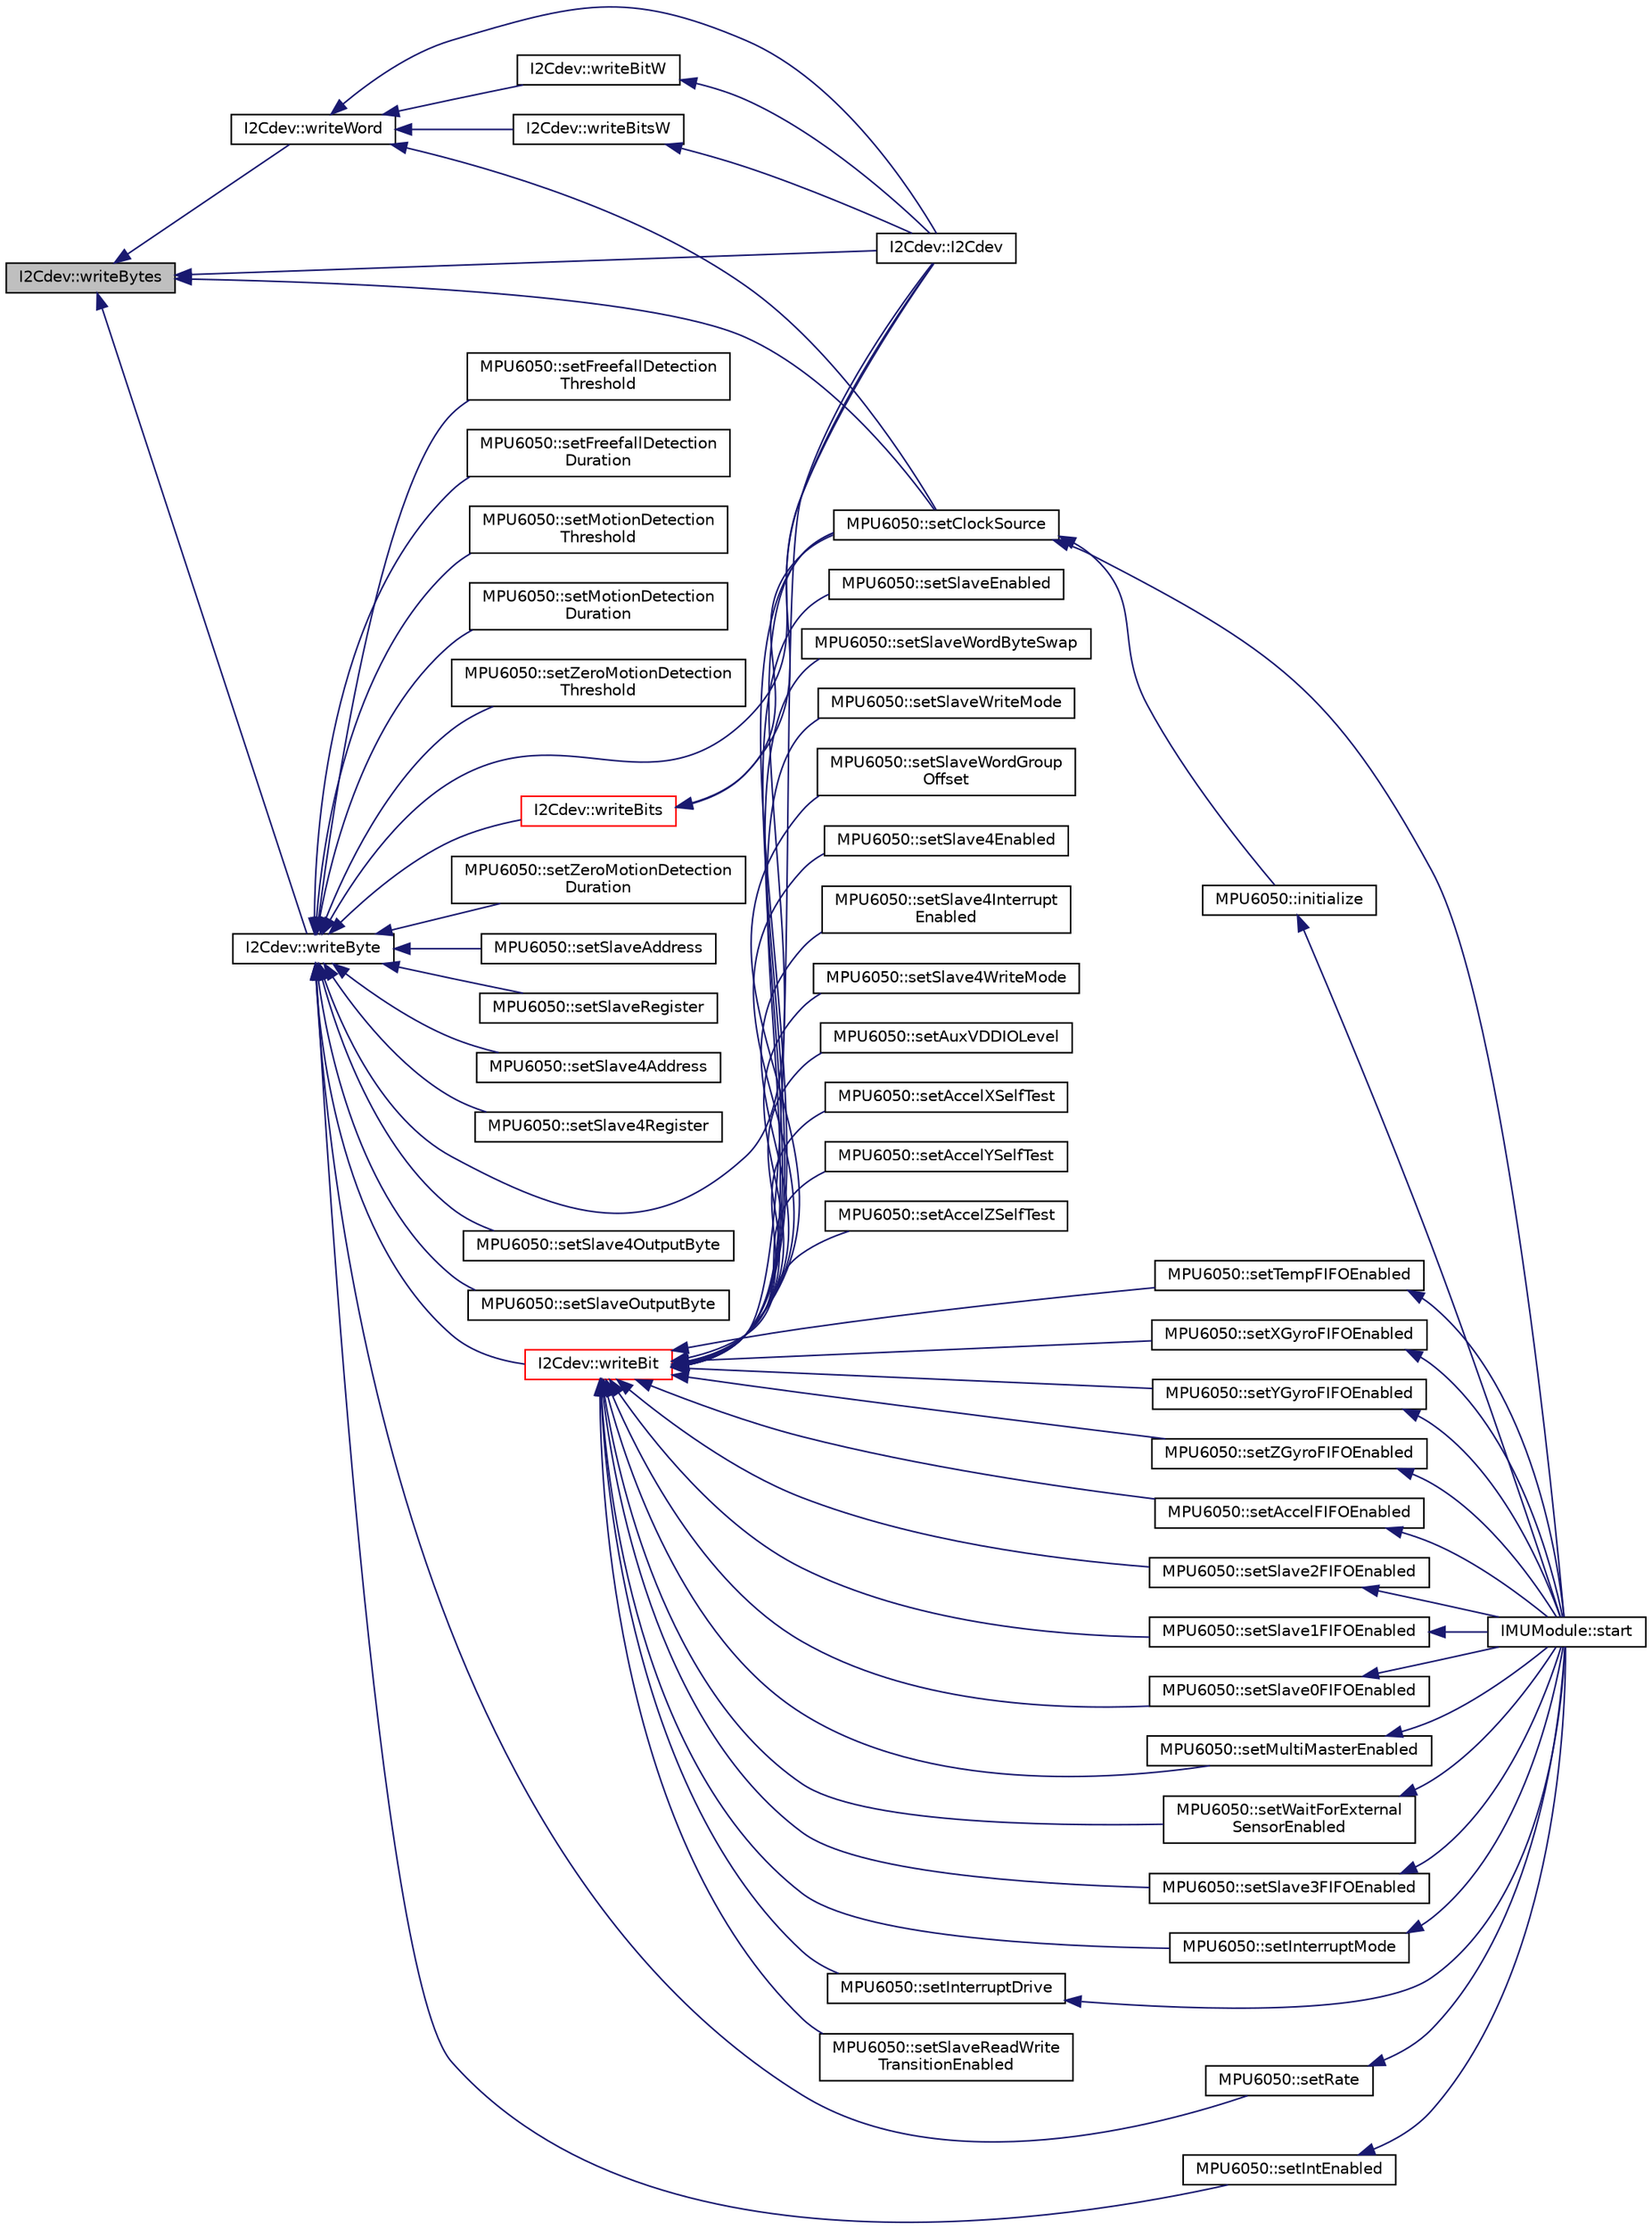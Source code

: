 digraph "I2Cdev::writeBytes"
{
  edge [fontname="Helvetica",fontsize="10",labelfontname="Helvetica",labelfontsize="10"];
  node [fontname="Helvetica",fontsize="10",shape=record];
  rankdir="LR";
  Node671 [label="I2Cdev::writeBytes",height=0.2,width=0.4,color="black", fillcolor="grey75", style="filled", fontcolor="black"];
  Node671 -> Node672 [dir="back",color="midnightblue",fontsize="10",style="solid",fontname="Helvetica"];
  Node672 [label="I2Cdev::I2Cdev",height=0.2,width=0.4,color="black", fillcolor="white", style="filled",URL="$class_i2_cdev.html#a2f70586510cbda5c5267a10b4ca220b9"];
  Node671 -> Node673 [dir="back",color="midnightblue",fontsize="10",style="solid",fontname="Helvetica"];
  Node673 [label="I2Cdev::writeByte",height=0.2,width=0.4,color="black", fillcolor="white", style="filled",URL="$class_i2_cdev.html#aeb297637ef985cd562da465ba61b7042",tooltip="Write single byte to an 8-bit device register. "];
  Node673 -> Node672 [dir="back",color="midnightblue",fontsize="10",style="solid",fontname="Helvetica"];
  Node673 -> Node674 [dir="back",color="midnightblue",fontsize="10",style="solid",fontname="Helvetica"];
  Node674 [label="I2Cdev::writeBit",height=0.2,width=0.4,color="red", fillcolor="white", style="filled",URL="$class_i2_cdev.html#aa68890af87de5471d32e583ebbd91acb",tooltip="write a single bit in an 8-bit device register. "];
  Node674 -> Node672 [dir="back",color="midnightblue",fontsize="10",style="solid",fontname="Helvetica"];
  Node674 -> Node675 [dir="back",color="midnightblue",fontsize="10",style="solid",fontname="Helvetica"];
  Node675 [label="MPU6050::setAuxVDDIOLevel",height=0.2,width=0.4,color="black", fillcolor="white", style="filled",URL="$class_m_p_u6050.html#a7c666c20e26869bc80646f1b2c3d69bc",tooltip="Set the auxiliary I2C supply voltage level. "];
  Node674 -> Node676 [dir="back",color="midnightblue",fontsize="10",style="solid",fontname="Helvetica"];
  Node676 [label="MPU6050::setAccelXSelfTest",height=0.2,width=0.4,color="black", fillcolor="white", style="filled",URL="$class_m_p_u6050.html#ac2ab843dc9d241056ed0f891195cdbf9",tooltip="Get self-test enabled setting for accelerometer X axis. "];
  Node674 -> Node677 [dir="back",color="midnightblue",fontsize="10",style="solid",fontname="Helvetica"];
  Node677 [label="MPU6050::setAccelYSelfTest",height=0.2,width=0.4,color="black", fillcolor="white", style="filled",URL="$class_m_p_u6050.html#ad5847430ab297959e4d0e9b81ba2e3ba",tooltip="Get self-test enabled value for accelerometer Y axis. "];
  Node674 -> Node678 [dir="back",color="midnightblue",fontsize="10",style="solid",fontname="Helvetica"];
  Node678 [label="MPU6050::setAccelZSelfTest",height=0.2,width=0.4,color="black", fillcolor="white", style="filled",URL="$class_m_p_u6050.html#a8eb8ba039af9a47e0475a3835b87f404",tooltip="Set self-test enabled value for accelerometer Z axis. "];
  Node674 -> Node679 [dir="back",color="midnightblue",fontsize="10",style="solid",fontname="Helvetica"];
  Node679 [label="MPU6050::setTempFIFOEnabled",height=0.2,width=0.4,color="black", fillcolor="white", style="filled",URL="$class_m_p_u6050.html#ae528a25b4997ad0e3091a012e4e4419e",tooltip="Set temperature FIFO enabled value. "];
  Node679 -> Node680 [dir="back",color="midnightblue",fontsize="10",style="solid",fontname="Helvetica"];
  Node680 [label="IMUModule::start",height=0.2,width=0.4,color="black", fillcolor="white", style="filled",URL="$class_i_m_u_module.html#aba29f7665d8ec8f0eefe802f1c2b741c",tooltip="Called once to initialize the module. "];
  Node674 -> Node681 [dir="back",color="midnightblue",fontsize="10",style="solid",fontname="Helvetica"];
  Node681 [label="MPU6050::setXGyroFIFOEnabled",height=0.2,width=0.4,color="black", fillcolor="white", style="filled",URL="$class_m_p_u6050.html#a53a03d1f255a62f01375c870cdc85767",tooltip="Set gyroscope X-axis FIFO enabled value. "];
  Node681 -> Node680 [dir="back",color="midnightblue",fontsize="10",style="solid",fontname="Helvetica"];
  Node674 -> Node682 [dir="back",color="midnightblue",fontsize="10",style="solid",fontname="Helvetica"];
  Node682 [label="MPU6050::setYGyroFIFOEnabled",height=0.2,width=0.4,color="black", fillcolor="white", style="filled",URL="$class_m_p_u6050.html#a16eb12bbf07bc17a9d852941d834175e",tooltip="Set gyroscope Y-axis FIFO enabled value. "];
  Node682 -> Node680 [dir="back",color="midnightblue",fontsize="10",style="solid",fontname="Helvetica"];
  Node674 -> Node683 [dir="back",color="midnightblue",fontsize="10",style="solid",fontname="Helvetica"];
  Node683 [label="MPU6050::setZGyroFIFOEnabled",height=0.2,width=0.4,color="black", fillcolor="white", style="filled",URL="$class_m_p_u6050.html#af5b5bc39b66466ba910f6eef1259444c",tooltip="Set gyroscope Z-axis FIFO enabled value. "];
  Node683 -> Node680 [dir="back",color="midnightblue",fontsize="10",style="solid",fontname="Helvetica"];
  Node674 -> Node684 [dir="back",color="midnightblue",fontsize="10",style="solid",fontname="Helvetica"];
  Node684 [label="MPU6050::setAccelFIFOEnabled",height=0.2,width=0.4,color="black", fillcolor="white", style="filled",URL="$class_m_p_u6050.html#afccbee85f5cdc95098f6d62d8d417c3f",tooltip="Set accelerometer FIFO enabled value. "];
  Node684 -> Node680 [dir="back",color="midnightblue",fontsize="10",style="solid",fontname="Helvetica"];
  Node674 -> Node685 [dir="back",color="midnightblue",fontsize="10",style="solid",fontname="Helvetica"];
  Node685 [label="MPU6050::setSlave2FIFOEnabled",height=0.2,width=0.4,color="black", fillcolor="white", style="filled",URL="$class_m_p_u6050.html#a38a10ac4f30b96718ec021dc0db8587b",tooltip="Set Slave 2 FIFO enabled value. "];
  Node685 -> Node680 [dir="back",color="midnightblue",fontsize="10",style="solid",fontname="Helvetica"];
  Node674 -> Node686 [dir="back",color="midnightblue",fontsize="10",style="solid",fontname="Helvetica"];
  Node686 [label="MPU6050::setSlave1FIFOEnabled",height=0.2,width=0.4,color="black", fillcolor="white", style="filled",URL="$class_m_p_u6050.html#a5d432fa2fb8b2227f50aa5c7b5befb66",tooltip="Set Slave 1 FIFO enabled value. "];
  Node686 -> Node680 [dir="back",color="midnightblue",fontsize="10",style="solid",fontname="Helvetica"];
  Node674 -> Node687 [dir="back",color="midnightblue",fontsize="10",style="solid",fontname="Helvetica"];
  Node687 [label="MPU6050::setSlave0FIFOEnabled",height=0.2,width=0.4,color="black", fillcolor="white", style="filled",URL="$class_m_p_u6050.html#a97fbf27e1b827f9dfc3c28ff376b54c4",tooltip="Set Slave 0 FIFO enabled value. "];
  Node687 -> Node680 [dir="back",color="midnightblue",fontsize="10",style="solid",fontname="Helvetica"];
  Node674 -> Node688 [dir="back",color="midnightblue",fontsize="10",style="solid",fontname="Helvetica"];
  Node688 [label="MPU6050::setMultiMasterEnabled",height=0.2,width=0.4,color="black", fillcolor="white", style="filled",URL="$class_m_p_u6050.html#a039f5724974c5bf3f373ed9be031441c",tooltip="Set multi-master enabled value. "];
  Node688 -> Node680 [dir="back",color="midnightblue",fontsize="10",style="solid",fontname="Helvetica"];
  Node674 -> Node689 [dir="back",color="midnightblue",fontsize="10",style="solid",fontname="Helvetica"];
  Node689 [label="MPU6050::setWaitForExternal\lSensorEnabled",height=0.2,width=0.4,color="black", fillcolor="white", style="filled",URL="$class_m_p_u6050.html#a20dc4bdedbe1550580c28a6d090291be",tooltip="Set wait-for-external-sensor-data enabled value. "];
  Node689 -> Node680 [dir="back",color="midnightblue",fontsize="10",style="solid",fontname="Helvetica"];
  Node674 -> Node690 [dir="back",color="midnightblue",fontsize="10",style="solid",fontname="Helvetica"];
  Node690 [label="MPU6050::setSlave3FIFOEnabled",height=0.2,width=0.4,color="black", fillcolor="white", style="filled",URL="$class_m_p_u6050.html#a6ed713870c7f6d085ded91a45515a36c",tooltip="Set Slave 3 FIFO enabled value. "];
  Node690 -> Node680 [dir="back",color="midnightblue",fontsize="10",style="solid",fontname="Helvetica"];
  Node674 -> Node691 [dir="back",color="midnightblue",fontsize="10",style="solid",fontname="Helvetica"];
  Node691 [label="MPU6050::setSlaveReadWrite\lTransitionEnabled",height=0.2,width=0.4,color="black", fillcolor="white", style="filled",URL="$class_m_p_u6050.html#a3413efbf2f4e8a27aa8768d9bc34d663",tooltip="Set slave read/write transition enabled value. "];
  Node674 -> Node692 [dir="back",color="midnightblue",fontsize="10",style="solid",fontname="Helvetica"];
  Node692 [label="MPU6050::setSlaveEnabled",height=0.2,width=0.4,color="black", fillcolor="white", style="filled",URL="$class_m_p_u6050.html#afaffa021d7bb41f3a288827080602eee",tooltip="Set the enabled value for the specified slave (0-3). "];
  Node674 -> Node693 [dir="back",color="midnightblue",fontsize="10",style="solid",fontname="Helvetica"];
  Node693 [label="MPU6050::setSlaveWordByteSwap",height=0.2,width=0.4,color="black", fillcolor="white", style="filled",URL="$class_m_p_u6050.html#abeb1f83652066d7543fd3283af794364",tooltip="Set word pair byte-swapping enabled for the specified slave (0-3). "];
  Node674 -> Node694 [dir="back",color="midnightblue",fontsize="10",style="solid",fontname="Helvetica"];
  Node694 [label="MPU6050::setSlaveWriteMode",height=0.2,width=0.4,color="black", fillcolor="white", style="filled",URL="$class_m_p_u6050.html#a3d9bfcb5394c7a382009cd2dc91ce801",tooltip="Set write mode for the specified slave (0-3). "];
  Node674 -> Node695 [dir="back",color="midnightblue",fontsize="10",style="solid",fontname="Helvetica"];
  Node695 [label="MPU6050::setSlaveWordGroup\lOffset",height=0.2,width=0.4,color="black", fillcolor="white", style="filled",URL="$class_m_p_u6050.html#a32602ab86f70b70d3313628fc6c010ae",tooltip="Set word pair grouping order offset for the specified slave (0-3). "];
  Node674 -> Node696 [dir="back",color="midnightblue",fontsize="10",style="solid",fontname="Helvetica"];
  Node696 [label="MPU6050::setSlave4Enabled",height=0.2,width=0.4,color="black", fillcolor="white", style="filled",URL="$class_m_p_u6050.html#a04be2a8c3af6ef174f97769b9b5164a9",tooltip="Set the enabled value for Slave 4. "];
  Node674 -> Node697 [dir="back",color="midnightblue",fontsize="10",style="solid",fontname="Helvetica"];
  Node697 [label="MPU6050::setSlave4Interrupt\lEnabled",height=0.2,width=0.4,color="black", fillcolor="white", style="filled",URL="$class_m_p_u6050.html#a7d7498ebc26f8a1fe8c9dcf40cd5d265",tooltip="Set the enabled value for Slave 4 transaction interrupts. "];
  Node674 -> Node698 [dir="back",color="midnightblue",fontsize="10",style="solid",fontname="Helvetica"];
  Node698 [label="MPU6050::setSlave4WriteMode",height=0.2,width=0.4,color="black", fillcolor="white", style="filled",URL="$class_m_p_u6050.html#af1402fe7f3e1cc0dedb6714351cbca4e",tooltip="Set write mode for the Slave 4. "];
  Node674 -> Node699 [dir="back",color="midnightblue",fontsize="10",style="solid",fontname="Helvetica"];
  Node699 [label="MPU6050::setInterruptMode",height=0.2,width=0.4,color="black", fillcolor="white", style="filled",URL="$class_m_p_u6050.html#a003a098a1521c5ef4df50c0a8a2d47ab",tooltip="Set interrupt logic level mode. "];
  Node699 -> Node680 [dir="back",color="midnightblue",fontsize="10",style="solid",fontname="Helvetica"];
  Node674 -> Node700 [dir="back",color="midnightblue",fontsize="10",style="solid",fontname="Helvetica"];
  Node700 [label="MPU6050::setInterruptDrive",height=0.2,width=0.4,color="black", fillcolor="white", style="filled",URL="$class_m_p_u6050.html#a9d9d6aeea346e6f6fad8e4a428cf3301",tooltip="Set interrupt drive mode. "];
  Node700 -> Node680 [dir="back",color="midnightblue",fontsize="10",style="solid",fontname="Helvetica"];
  Node674 -> Node729 [dir="back",color="midnightblue",fontsize="10",style="solid",fontname="Helvetica"];
  Node729 [label="MPU6050::setClockSource",height=0.2,width=0.4,color="black", fillcolor="white", style="filled",URL="$class_m_p_u6050.html#a4c1cd147d038e024bdeaa053c4d77734",tooltip="Set clock source setting. "];
  Node729 -> Node680 [dir="back",color="midnightblue",fontsize="10",style="solid",fontname="Helvetica"];
  Node729 -> Node726 [dir="back",color="midnightblue",fontsize="10",style="solid",fontname="Helvetica"];
  Node726 [label="MPU6050::initialize",height=0.2,width=0.4,color="black", fillcolor="white", style="filled",URL="$class_m_p_u6050.html#abd8fc6c18adf158011118fbccc7e7054",tooltip="Power on and prepare for general usage. "];
  Node726 -> Node680 [dir="back",color="midnightblue",fontsize="10",style="solid",fontname="Helvetica"];
  Node673 -> Node730 [dir="back",color="midnightblue",fontsize="10",style="solid",fontname="Helvetica"];
  Node730 [label="I2Cdev::writeBits",height=0.2,width=0.4,color="red", fillcolor="white", style="filled",URL="$class_i2_cdev.html#a913371251b6a41520c080115650e1b59",tooltip="Write multiple bits in an 8-bit device register. "];
  Node730 -> Node672 [dir="back",color="midnightblue",fontsize="10",style="solid",fontname="Helvetica"];
  Node730 -> Node729 [dir="back",color="midnightblue",fontsize="10",style="solid",fontname="Helvetica"];
  Node673 -> Node742 [dir="back",color="midnightblue",fontsize="10",style="solid",fontname="Helvetica"];
  Node742 [label="MPU6050::setRate",height=0.2,width=0.4,color="black", fillcolor="white", style="filled",URL="$class_m_p_u6050.html#a7d03801d6b656e8e12cd3c1dd97824a8",tooltip="Set gyroscope sample rate divider. "];
  Node742 -> Node680 [dir="back",color="midnightblue",fontsize="10",style="solid",fontname="Helvetica"];
  Node673 -> Node743 [dir="back",color="midnightblue",fontsize="10",style="solid",fontname="Helvetica"];
  Node743 [label="MPU6050::setFreefallDetection\lThreshold",height=0.2,width=0.4,color="black", fillcolor="white", style="filled",URL="$class_m_p_u6050.html#af704e1a4eb01522b146abeba78c32716",tooltip="Get free-fall event acceleration threshold. "];
  Node673 -> Node744 [dir="back",color="midnightblue",fontsize="10",style="solid",fontname="Helvetica"];
  Node744 [label="MPU6050::setFreefallDetection\lDuration",height=0.2,width=0.4,color="black", fillcolor="white", style="filled",URL="$class_m_p_u6050.html#a41eeb40a654465966d260e3d31c4de4b",tooltip="Get free-fall event duration threshold. "];
  Node673 -> Node745 [dir="back",color="midnightblue",fontsize="10",style="solid",fontname="Helvetica"];
  Node745 [label="MPU6050::setMotionDetection\lThreshold",height=0.2,width=0.4,color="black", fillcolor="white", style="filled",URL="$class_m_p_u6050.html#aa23c8d66502345c30915e69975fd2cc9",tooltip="Set free-fall event acceleration threshold. "];
  Node673 -> Node746 [dir="back",color="midnightblue",fontsize="10",style="solid",fontname="Helvetica"];
  Node746 [label="MPU6050::setMotionDetection\lDuration",height=0.2,width=0.4,color="black", fillcolor="white", style="filled",URL="$class_m_p_u6050.html#a6d81616aaa47539217057891c91ff08f",tooltip="Set motion detection event duration threshold. "];
  Node673 -> Node747 [dir="back",color="midnightblue",fontsize="10",style="solid",fontname="Helvetica"];
  Node747 [label="MPU6050::setZeroMotionDetection\lThreshold",height=0.2,width=0.4,color="black", fillcolor="white", style="filled",URL="$class_m_p_u6050.html#a347a51fd25de20b9ead4659015ef793b",tooltip="Set zero motion detection event acceleration threshold. "];
  Node673 -> Node748 [dir="back",color="midnightblue",fontsize="10",style="solid",fontname="Helvetica"];
  Node748 [label="MPU6050::setZeroMotionDetection\lDuration",height=0.2,width=0.4,color="black", fillcolor="white", style="filled",URL="$class_m_p_u6050.html#a6d25a21e1673682f096399b719c66d2c",tooltip="Set zero motion detection event duration threshold. "];
  Node673 -> Node749 [dir="back",color="midnightblue",fontsize="10",style="solid",fontname="Helvetica"];
  Node749 [label="MPU6050::setSlaveAddress",height=0.2,width=0.4,color="black", fillcolor="white", style="filled",URL="$class_m_p_u6050.html#a3c07eb2c59fff3ddc7186319ee40ba6f",tooltip="Set the I2C address of the specified slave (0-3). "];
  Node673 -> Node750 [dir="back",color="midnightblue",fontsize="10",style="solid",fontname="Helvetica"];
  Node750 [label="MPU6050::setSlaveRegister",height=0.2,width=0.4,color="black", fillcolor="white", style="filled",URL="$class_m_p_u6050.html#a62851e982059a2462d52c210ad764a1c",tooltip="Set the active internal register for the specified slave (0-3). "];
  Node673 -> Node751 [dir="back",color="midnightblue",fontsize="10",style="solid",fontname="Helvetica"];
  Node751 [label="MPU6050::setSlave4Address",height=0.2,width=0.4,color="black", fillcolor="white", style="filled",URL="$class_m_p_u6050.html#a6985da2cbc37be3fefbe3c16bf8d34a6",tooltip="Set the I2C address of Slave 4. "];
  Node673 -> Node752 [dir="back",color="midnightblue",fontsize="10",style="solid",fontname="Helvetica"];
  Node752 [label="MPU6050::setSlave4Register",height=0.2,width=0.4,color="black", fillcolor="white", style="filled",URL="$class_m_p_u6050.html#ae54dc358da048e61a1ac68012300fdaa",tooltip="Set the active internal register for Slave 4. "];
  Node673 -> Node753 [dir="back",color="midnightblue",fontsize="10",style="solid",fontname="Helvetica"];
  Node753 [label="MPU6050::setSlave4OutputByte",height=0.2,width=0.4,color="black", fillcolor="white", style="filled",URL="$class_m_p_u6050.html#a17147a6f477be79f58889e9e6329392f",tooltip="Set new byte to write to Slave 4. "];
  Node673 -> Node754 [dir="back",color="midnightblue",fontsize="10",style="solid",fontname="Helvetica"];
  Node754 [label="MPU6050::setIntEnabled",height=0.2,width=0.4,color="black", fillcolor="white", style="filled",URL="$class_m_p_u6050.html#ac7bcf24249dd5000320a8ec0ffe488c6",tooltip="Set full interrupt enabled status. "];
  Node754 -> Node680 [dir="back",color="midnightblue",fontsize="10",style="solid",fontname="Helvetica"];
  Node673 -> Node755 [dir="back",color="midnightblue",fontsize="10",style="solid",fontname="Helvetica"];
  Node755 [label="MPU6050::setSlaveOutputByte",height=0.2,width=0.4,color="black", fillcolor="white", style="filled",URL="$class_m_p_u6050.html#a34a1def575f6abcd464afe954de8a461",tooltip="Write byte to Data Output container for specified slave. "];
  Node673 -> Node729 [dir="back",color="midnightblue",fontsize="10",style="solid",fontname="Helvetica"];
  Node671 -> Node756 [dir="back",color="midnightblue",fontsize="10",style="solid",fontname="Helvetica"];
  Node756 [label="I2Cdev::writeWord",height=0.2,width=0.4,color="black", fillcolor="white", style="filled",URL="$class_i2_cdev.html#acbe68a802d6a177301736e60bedd1def",tooltip="Write single word to a 16-bit device register. "];
  Node756 -> Node672 [dir="back",color="midnightblue",fontsize="10",style="solid",fontname="Helvetica"];
  Node756 -> Node757 [dir="back",color="midnightblue",fontsize="10",style="solid",fontname="Helvetica"];
  Node757 [label="I2Cdev::writeBitW",height=0.2,width=0.4,color="black", fillcolor="white", style="filled",URL="$class_i2_cdev.html#a1b5fbedfadec5d429c81ee84d27e658d",tooltip="write a single bit in a 16-bit device register. "];
  Node757 -> Node672 [dir="back",color="midnightblue",fontsize="10",style="solid",fontname="Helvetica"];
  Node756 -> Node758 [dir="back",color="midnightblue",fontsize="10",style="solid",fontname="Helvetica"];
  Node758 [label="I2Cdev::writeBitsW",height=0.2,width=0.4,color="black", fillcolor="white", style="filled",URL="$class_i2_cdev.html#a8f8652a1328224cce867eed665a45c4d",tooltip="Write multiple bits in a 16-bit device register. "];
  Node758 -> Node672 [dir="back",color="midnightblue",fontsize="10",style="solid",fontname="Helvetica"];
  Node756 -> Node729 [dir="back",color="midnightblue",fontsize="10",style="solid",fontname="Helvetica"];
  Node671 -> Node729 [dir="back",color="midnightblue",fontsize="10",style="solid",fontname="Helvetica"];
}
